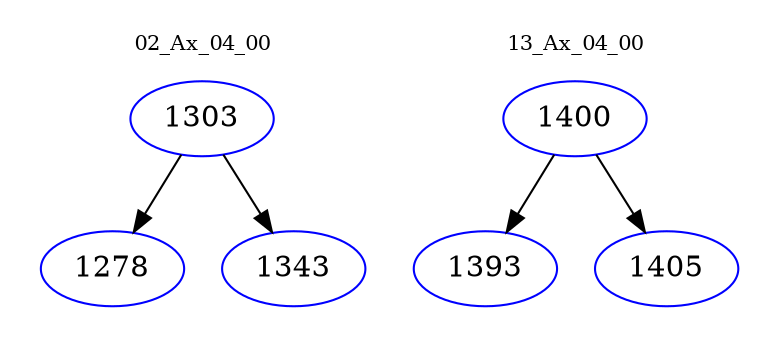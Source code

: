 digraph{
subgraph cluster_0 {
color = white
label = "02_Ax_04_00";
fontsize=10;
T0_1303 [label="1303", color="blue"]
T0_1303 -> T0_1278 [color="black"]
T0_1278 [label="1278", color="blue"]
T0_1303 -> T0_1343 [color="black"]
T0_1343 [label="1343", color="blue"]
}
subgraph cluster_1 {
color = white
label = "13_Ax_04_00";
fontsize=10;
T1_1400 [label="1400", color="blue"]
T1_1400 -> T1_1393 [color="black"]
T1_1393 [label="1393", color="blue"]
T1_1400 -> T1_1405 [color="black"]
T1_1405 [label="1405", color="blue"]
}
}
